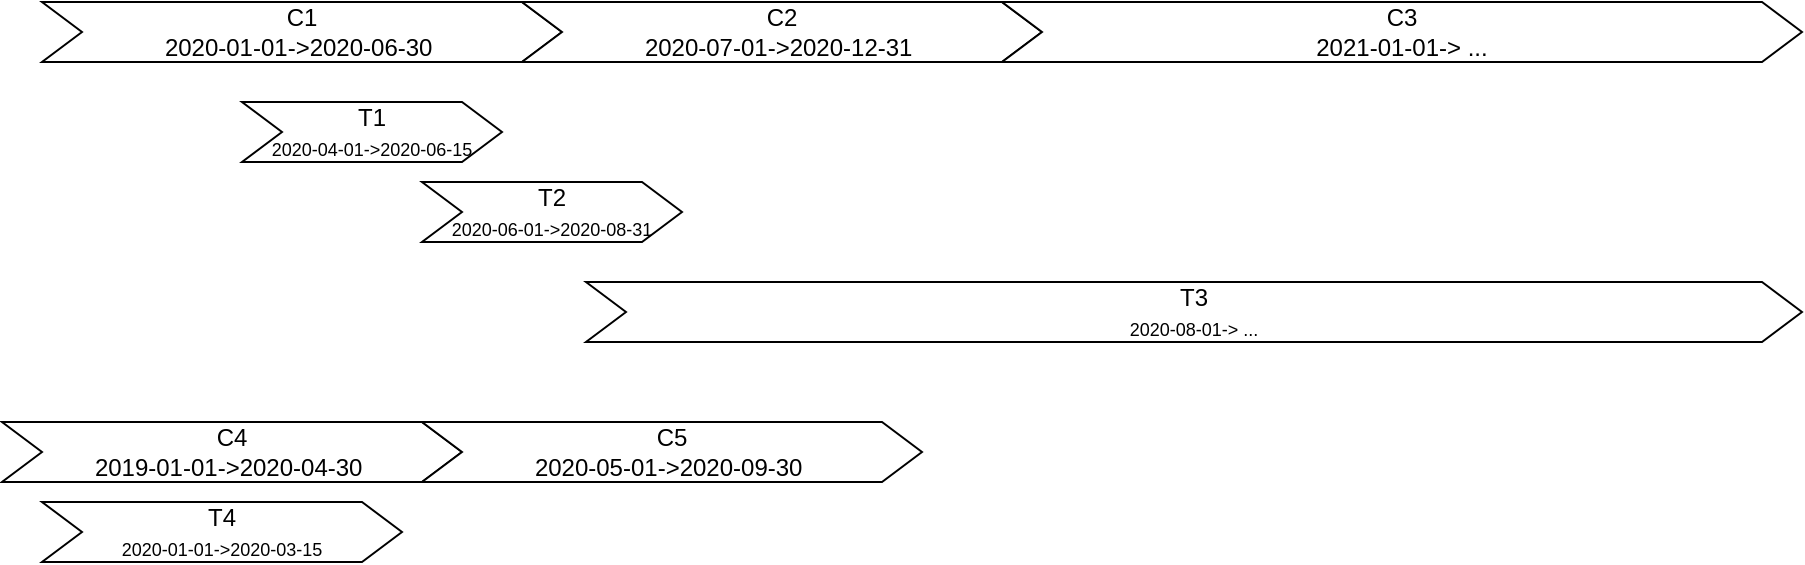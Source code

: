 <mxfile version="28.1.2">
  <diagram name="contracts_and_tasks" id="nMTLhx9FORALqDZhaz_3">
    <mxGraphModel dx="1496" dy="874" grid="1" gridSize="10" guides="1" tooltips="1" connect="1" arrows="1" fold="1" page="1" pageScale="1" pageWidth="1654" pageHeight="1169" math="0" shadow="0">
      <root>
        <mxCell id="0" />
        <mxCell id="1" parent="0" />
        <mxCell id="nzRKjU25RNvl1pfEaFcP-1" value="T1&lt;div&gt;&lt;font style=&quot;font-size: 9px;&quot;&gt;2020-04-01-&amp;gt;2020-06-15&lt;/font&gt;&lt;/div&gt;" style="shape=step;perimeter=stepPerimeter;whiteSpace=wrap;html=1;fixedSize=1;" vertex="1" parent="1">
          <mxGeometry x="120" y="60" width="130" height="30" as="geometry" />
        </mxCell>
        <mxCell id="nzRKjU25RNvl1pfEaFcP-2" value="T2&lt;div&gt;&lt;span style=&quot;font-size: 9px;&quot;&gt;2020-06-01-&amp;gt;2020-08-31&lt;/span&gt;&lt;/div&gt;" style="shape=step;perimeter=stepPerimeter;whiteSpace=wrap;html=1;fixedSize=1;" vertex="1" parent="1">
          <mxGeometry x="210" y="100" width="130" height="30" as="geometry" />
        </mxCell>
        <mxCell id="nzRKjU25RNvl1pfEaFcP-3" value="T3&lt;div&gt;&lt;span style=&quot;font-size: 9px;&quot;&gt;2020-08-01-&amp;gt; ...&lt;/span&gt;&lt;/div&gt;" style="shape=step;perimeter=stepPerimeter;whiteSpace=wrap;html=1;fixedSize=1;" vertex="1" parent="1">
          <mxGeometry x="292" y="150" width="608" height="30" as="geometry" />
        </mxCell>
        <mxCell id="nzRKjU25RNvl1pfEaFcP-4" value="C1&lt;div&gt;2020-01-01-&amp;gt;2020-06-30&amp;nbsp;&lt;/div&gt;" style="shape=step;perimeter=stepPerimeter;whiteSpace=wrap;html=1;fixedSize=1;" vertex="1" parent="1">
          <mxGeometry x="20" y="10" width="260" height="30" as="geometry" />
        </mxCell>
        <mxCell id="nzRKjU25RNvl1pfEaFcP-5" value="C2&lt;div&gt;2020-07-01-&amp;gt;2020-12-31&amp;nbsp;&lt;/div&gt;" style="shape=step;perimeter=stepPerimeter;whiteSpace=wrap;html=1;fixedSize=1;" vertex="1" parent="1">
          <mxGeometry x="260" y="10" width="260" height="30" as="geometry" />
        </mxCell>
        <mxCell id="nzRKjU25RNvl1pfEaFcP-6" value="C3&lt;div&gt;2021-01-01-&amp;gt; ...&lt;/div&gt;" style="shape=step;perimeter=stepPerimeter;whiteSpace=wrap;html=1;fixedSize=1;" vertex="1" parent="1">
          <mxGeometry x="500" y="10" width="400" height="30" as="geometry" />
        </mxCell>
        <mxCell id="nzRKjU25RNvl1pfEaFcP-7" value="C4&lt;div&gt;2019-01-01-&amp;gt;2020-04-30&amp;nbsp;&lt;/div&gt;" style="shape=step;perimeter=stepPerimeter;whiteSpace=wrap;html=1;fixedSize=1;" vertex="1" parent="1">
          <mxGeometry y="220" width="230" height="30" as="geometry" />
        </mxCell>
        <mxCell id="nzRKjU25RNvl1pfEaFcP-9" value="T4&lt;div&gt;&lt;span style=&quot;font-size: 9px;&quot;&gt;2020-01-01-&amp;gt;2020-03-15&lt;/span&gt;&lt;/div&gt;" style="shape=step;perimeter=stepPerimeter;whiteSpace=wrap;html=1;fixedSize=1;" vertex="1" parent="1">
          <mxGeometry x="20" y="260" width="180" height="30" as="geometry" />
        </mxCell>
        <mxCell id="nzRKjU25RNvl1pfEaFcP-11" value="C5&lt;div&gt;2020-05-01-&amp;gt;2020-09-30&amp;nbsp;&lt;/div&gt;" style="shape=step;perimeter=stepPerimeter;whiteSpace=wrap;html=1;fixedSize=1;" vertex="1" parent="1">
          <mxGeometry x="210" y="220" width="250" height="30" as="geometry" />
        </mxCell>
      </root>
    </mxGraphModel>
  </diagram>
</mxfile>
